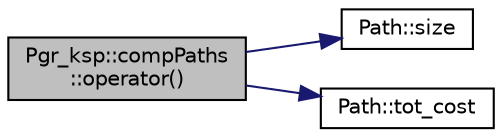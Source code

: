 digraph "Pgr_ksp::compPaths::operator()"
{
  edge [fontname="Helvetica",fontsize="10",labelfontname="Helvetica",labelfontsize="10"];
  node [fontname="Helvetica",fontsize="10",shape=record];
  rankdir="LR";
  Node0 [label="Pgr_ksp::compPaths\l::operator()",height=0.2,width=0.4,color="black", fillcolor="grey75", style="filled", fontcolor="black"];
  Node0 -> Node1 [color="midnightblue",fontsize="10",style="solid",fontname="Helvetica"];
  Node1 [label="Path::size",height=0.2,width=0.4,color="black", fillcolor="white", style="filled",URL="$classPath.html#a3a0311765e131697250e7b45964c0510"];
  Node0 -> Node2 [color="midnightblue",fontsize="10",style="solid",fontname="Helvetica"];
  Node2 [label="Path::tot_cost",height=0.2,width=0.4,color="black", fillcolor="white", style="filled",URL="$classPath.html#acfbc7bfb329181549999d46eba51ac97"];
}
